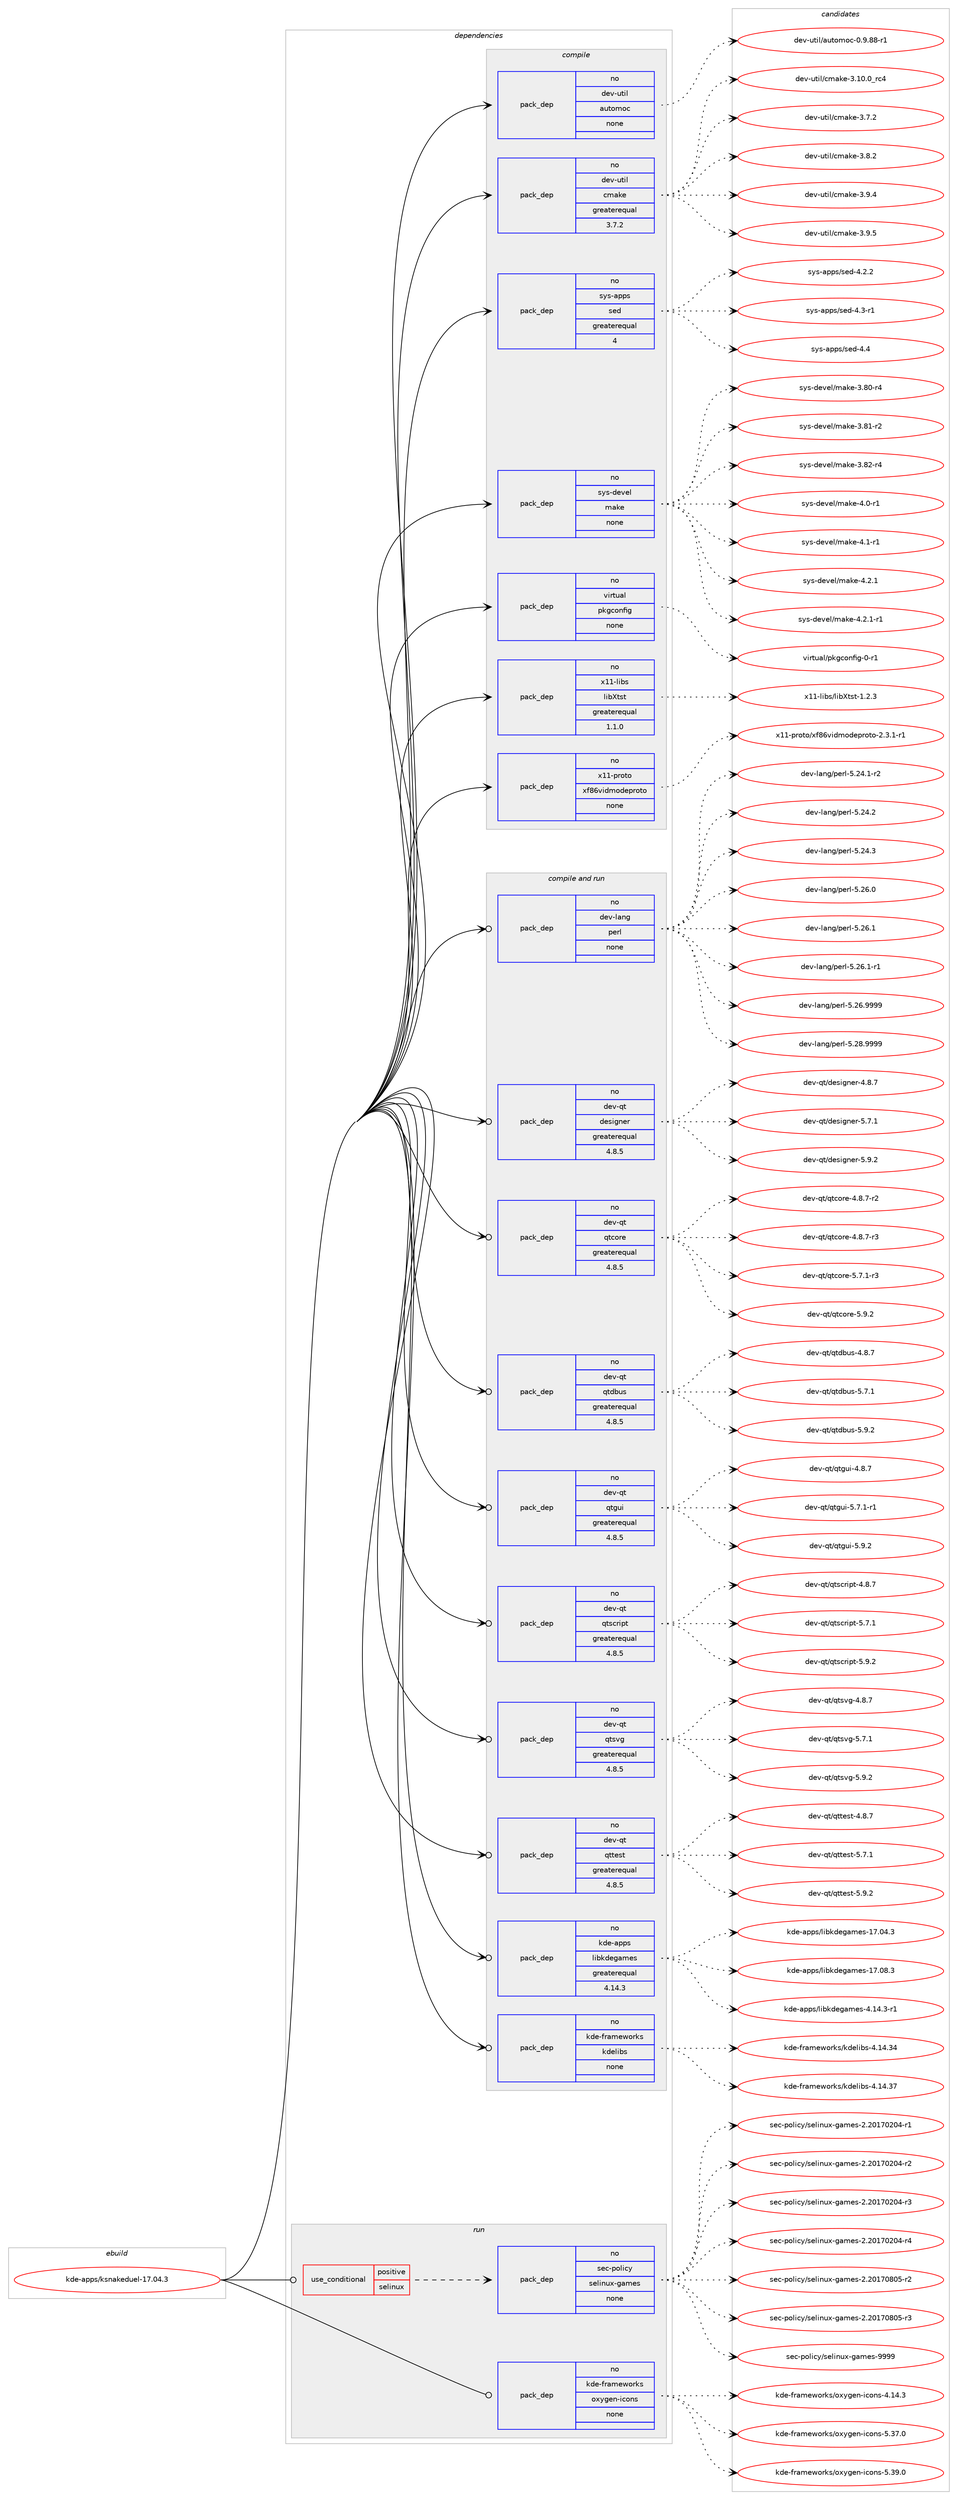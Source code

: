 digraph prolog {

# *************
# Graph options
# *************

newrank=true;
concentrate=true;
compound=true;
graph [rankdir=LR,fontname=Helvetica,fontsize=10,ranksep=1.5];#, ranksep=2.5, nodesep=0.2];
edge  [arrowhead=vee];
node  [fontname=Helvetica,fontsize=10];

# **********
# The ebuild
# **********

subgraph cluster_leftcol {
color=gray;
rank=same;
label=<<i>ebuild</i>>;
id [label="kde-apps/ksnakeduel-17.04.3", color=red, width=4, href="../kde-apps/ksnakeduel-17.04.3.svg"];
}

# ****************
# The dependencies
# ****************

subgraph cluster_midcol {
color=gray;
label=<<i>dependencies</i>>;
subgraph cluster_compile {
fillcolor="#eeeeee";
style=filled;
label=<<i>compile</i>>;
subgraph pack236286 {
dependency324404 [label=<<TABLE BORDER="0" CELLBORDER="1" CELLSPACING="0" CELLPADDING="4" WIDTH="220"><TR><TD ROWSPAN="6" CELLPADDING="30">pack_dep</TD></TR><TR><TD WIDTH="110">no</TD></TR><TR><TD>dev-util</TD></TR><TR><TD>automoc</TD></TR><TR><TD>none</TD></TR><TR><TD></TD></TR></TABLE>>, shape=none, color=blue];
}
id:e -> dependency324404:w [weight=20,style="solid",arrowhead="vee"];
subgraph pack236287 {
dependency324405 [label=<<TABLE BORDER="0" CELLBORDER="1" CELLSPACING="0" CELLPADDING="4" WIDTH="220"><TR><TD ROWSPAN="6" CELLPADDING="30">pack_dep</TD></TR><TR><TD WIDTH="110">no</TD></TR><TR><TD>dev-util</TD></TR><TR><TD>cmake</TD></TR><TR><TD>greaterequal</TD></TR><TR><TD>3.7.2</TD></TR></TABLE>>, shape=none, color=blue];
}
id:e -> dependency324405:w [weight=20,style="solid",arrowhead="vee"];
subgraph pack236288 {
dependency324406 [label=<<TABLE BORDER="0" CELLBORDER="1" CELLSPACING="0" CELLPADDING="4" WIDTH="220"><TR><TD ROWSPAN="6" CELLPADDING="30">pack_dep</TD></TR><TR><TD WIDTH="110">no</TD></TR><TR><TD>sys-apps</TD></TR><TR><TD>sed</TD></TR><TR><TD>greaterequal</TD></TR><TR><TD>4</TD></TR></TABLE>>, shape=none, color=blue];
}
id:e -> dependency324406:w [weight=20,style="solid",arrowhead="vee"];
subgraph pack236289 {
dependency324407 [label=<<TABLE BORDER="0" CELLBORDER="1" CELLSPACING="0" CELLPADDING="4" WIDTH="220"><TR><TD ROWSPAN="6" CELLPADDING="30">pack_dep</TD></TR><TR><TD WIDTH="110">no</TD></TR><TR><TD>sys-devel</TD></TR><TR><TD>make</TD></TR><TR><TD>none</TD></TR><TR><TD></TD></TR></TABLE>>, shape=none, color=blue];
}
id:e -> dependency324407:w [weight=20,style="solid",arrowhead="vee"];
subgraph pack236290 {
dependency324408 [label=<<TABLE BORDER="0" CELLBORDER="1" CELLSPACING="0" CELLPADDING="4" WIDTH="220"><TR><TD ROWSPAN="6" CELLPADDING="30">pack_dep</TD></TR><TR><TD WIDTH="110">no</TD></TR><TR><TD>virtual</TD></TR><TR><TD>pkgconfig</TD></TR><TR><TD>none</TD></TR><TR><TD></TD></TR></TABLE>>, shape=none, color=blue];
}
id:e -> dependency324408:w [weight=20,style="solid",arrowhead="vee"];
subgraph pack236291 {
dependency324409 [label=<<TABLE BORDER="0" CELLBORDER="1" CELLSPACING="0" CELLPADDING="4" WIDTH="220"><TR><TD ROWSPAN="6" CELLPADDING="30">pack_dep</TD></TR><TR><TD WIDTH="110">no</TD></TR><TR><TD>x11-libs</TD></TR><TR><TD>libXtst</TD></TR><TR><TD>greaterequal</TD></TR><TR><TD>1.1.0</TD></TR></TABLE>>, shape=none, color=blue];
}
id:e -> dependency324409:w [weight=20,style="solid",arrowhead="vee"];
subgraph pack236292 {
dependency324410 [label=<<TABLE BORDER="0" CELLBORDER="1" CELLSPACING="0" CELLPADDING="4" WIDTH="220"><TR><TD ROWSPAN="6" CELLPADDING="30">pack_dep</TD></TR><TR><TD WIDTH="110">no</TD></TR><TR><TD>x11-proto</TD></TR><TR><TD>xf86vidmodeproto</TD></TR><TR><TD>none</TD></TR><TR><TD></TD></TR></TABLE>>, shape=none, color=blue];
}
id:e -> dependency324410:w [weight=20,style="solid",arrowhead="vee"];
}
subgraph cluster_compileandrun {
fillcolor="#eeeeee";
style=filled;
label=<<i>compile and run</i>>;
subgraph pack236293 {
dependency324411 [label=<<TABLE BORDER="0" CELLBORDER="1" CELLSPACING="0" CELLPADDING="4" WIDTH="220"><TR><TD ROWSPAN="6" CELLPADDING="30">pack_dep</TD></TR><TR><TD WIDTH="110">no</TD></TR><TR><TD>dev-lang</TD></TR><TR><TD>perl</TD></TR><TR><TD>none</TD></TR><TR><TD></TD></TR></TABLE>>, shape=none, color=blue];
}
id:e -> dependency324411:w [weight=20,style="solid",arrowhead="odotvee"];
subgraph pack236294 {
dependency324412 [label=<<TABLE BORDER="0" CELLBORDER="1" CELLSPACING="0" CELLPADDING="4" WIDTH="220"><TR><TD ROWSPAN="6" CELLPADDING="30">pack_dep</TD></TR><TR><TD WIDTH="110">no</TD></TR><TR><TD>dev-qt</TD></TR><TR><TD>designer</TD></TR><TR><TD>greaterequal</TD></TR><TR><TD>4.8.5</TD></TR></TABLE>>, shape=none, color=blue];
}
id:e -> dependency324412:w [weight=20,style="solid",arrowhead="odotvee"];
subgraph pack236295 {
dependency324413 [label=<<TABLE BORDER="0" CELLBORDER="1" CELLSPACING="0" CELLPADDING="4" WIDTH="220"><TR><TD ROWSPAN="6" CELLPADDING="30">pack_dep</TD></TR><TR><TD WIDTH="110">no</TD></TR><TR><TD>dev-qt</TD></TR><TR><TD>qtcore</TD></TR><TR><TD>greaterequal</TD></TR><TR><TD>4.8.5</TD></TR></TABLE>>, shape=none, color=blue];
}
id:e -> dependency324413:w [weight=20,style="solid",arrowhead="odotvee"];
subgraph pack236296 {
dependency324414 [label=<<TABLE BORDER="0" CELLBORDER="1" CELLSPACING="0" CELLPADDING="4" WIDTH="220"><TR><TD ROWSPAN="6" CELLPADDING="30">pack_dep</TD></TR><TR><TD WIDTH="110">no</TD></TR><TR><TD>dev-qt</TD></TR><TR><TD>qtdbus</TD></TR><TR><TD>greaterequal</TD></TR><TR><TD>4.8.5</TD></TR></TABLE>>, shape=none, color=blue];
}
id:e -> dependency324414:w [weight=20,style="solid",arrowhead="odotvee"];
subgraph pack236297 {
dependency324415 [label=<<TABLE BORDER="0" CELLBORDER="1" CELLSPACING="0" CELLPADDING="4" WIDTH="220"><TR><TD ROWSPAN="6" CELLPADDING="30">pack_dep</TD></TR><TR><TD WIDTH="110">no</TD></TR><TR><TD>dev-qt</TD></TR><TR><TD>qtgui</TD></TR><TR><TD>greaterequal</TD></TR><TR><TD>4.8.5</TD></TR></TABLE>>, shape=none, color=blue];
}
id:e -> dependency324415:w [weight=20,style="solid",arrowhead="odotvee"];
subgraph pack236298 {
dependency324416 [label=<<TABLE BORDER="0" CELLBORDER="1" CELLSPACING="0" CELLPADDING="4" WIDTH="220"><TR><TD ROWSPAN="6" CELLPADDING="30">pack_dep</TD></TR><TR><TD WIDTH="110">no</TD></TR><TR><TD>dev-qt</TD></TR><TR><TD>qtscript</TD></TR><TR><TD>greaterequal</TD></TR><TR><TD>4.8.5</TD></TR></TABLE>>, shape=none, color=blue];
}
id:e -> dependency324416:w [weight=20,style="solid",arrowhead="odotvee"];
subgraph pack236299 {
dependency324417 [label=<<TABLE BORDER="0" CELLBORDER="1" CELLSPACING="0" CELLPADDING="4" WIDTH="220"><TR><TD ROWSPAN="6" CELLPADDING="30">pack_dep</TD></TR><TR><TD WIDTH="110">no</TD></TR><TR><TD>dev-qt</TD></TR><TR><TD>qtsvg</TD></TR><TR><TD>greaterequal</TD></TR><TR><TD>4.8.5</TD></TR></TABLE>>, shape=none, color=blue];
}
id:e -> dependency324417:w [weight=20,style="solid",arrowhead="odotvee"];
subgraph pack236300 {
dependency324418 [label=<<TABLE BORDER="0" CELLBORDER="1" CELLSPACING="0" CELLPADDING="4" WIDTH="220"><TR><TD ROWSPAN="6" CELLPADDING="30">pack_dep</TD></TR><TR><TD WIDTH="110">no</TD></TR><TR><TD>dev-qt</TD></TR><TR><TD>qttest</TD></TR><TR><TD>greaterequal</TD></TR><TR><TD>4.8.5</TD></TR></TABLE>>, shape=none, color=blue];
}
id:e -> dependency324418:w [weight=20,style="solid",arrowhead="odotvee"];
subgraph pack236301 {
dependency324419 [label=<<TABLE BORDER="0" CELLBORDER="1" CELLSPACING="0" CELLPADDING="4" WIDTH="220"><TR><TD ROWSPAN="6" CELLPADDING="30">pack_dep</TD></TR><TR><TD WIDTH="110">no</TD></TR><TR><TD>kde-apps</TD></TR><TR><TD>libkdegames</TD></TR><TR><TD>greaterequal</TD></TR><TR><TD>4.14.3</TD></TR></TABLE>>, shape=none, color=blue];
}
id:e -> dependency324419:w [weight=20,style="solid",arrowhead="odotvee"];
subgraph pack236302 {
dependency324420 [label=<<TABLE BORDER="0" CELLBORDER="1" CELLSPACING="0" CELLPADDING="4" WIDTH="220"><TR><TD ROWSPAN="6" CELLPADDING="30">pack_dep</TD></TR><TR><TD WIDTH="110">no</TD></TR><TR><TD>kde-frameworks</TD></TR><TR><TD>kdelibs</TD></TR><TR><TD>none</TD></TR><TR><TD></TD></TR></TABLE>>, shape=none, color=blue];
}
id:e -> dependency324420:w [weight=20,style="solid",arrowhead="odotvee"];
}
subgraph cluster_run {
fillcolor="#eeeeee";
style=filled;
label=<<i>run</i>>;
subgraph cond83124 {
dependency324421 [label=<<TABLE BORDER="0" CELLBORDER="1" CELLSPACING="0" CELLPADDING="4"><TR><TD ROWSPAN="3" CELLPADDING="10">use_conditional</TD></TR><TR><TD>positive</TD></TR><TR><TD>selinux</TD></TR></TABLE>>, shape=none, color=red];
subgraph pack236303 {
dependency324422 [label=<<TABLE BORDER="0" CELLBORDER="1" CELLSPACING="0" CELLPADDING="4" WIDTH="220"><TR><TD ROWSPAN="6" CELLPADDING="30">pack_dep</TD></TR><TR><TD WIDTH="110">no</TD></TR><TR><TD>sec-policy</TD></TR><TR><TD>selinux-games</TD></TR><TR><TD>none</TD></TR><TR><TD></TD></TR></TABLE>>, shape=none, color=blue];
}
dependency324421:e -> dependency324422:w [weight=20,style="dashed",arrowhead="vee"];
}
id:e -> dependency324421:w [weight=20,style="solid",arrowhead="odot"];
subgraph pack236304 {
dependency324423 [label=<<TABLE BORDER="0" CELLBORDER="1" CELLSPACING="0" CELLPADDING="4" WIDTH="220"><TR><TD ROWSPAN="6" CELLPADDING="30">pack_dep</TD></TR><TR><TD WIDTH="110">no</TD></TR><TR><TD>kde-frameworks</TD></TR><TR><TD>oxygen-icons</TD></TR><TR><TD>none</TD></TR><TR><TD></TD></TR></TABLE>>, shape=none, color=blue];
}
id:e -> dependency324423:w [weight=20,style="solid",arrowhead="odot"];
}
}

# **************
# The candidates
# **************

subgraph cluster_choices {
rank=same;
color=gray;
label=<<i>candidates</i>>;

subgraph choice236286 {
color=black;
nodesep=1;
choice10010111845117116105108479711711611110911199454846574656564511449 [label="dev-util/automoc-0.9.88-r1", color=red, width=4,href="../dev-util/automoc-0.9.88-r1.svg"];
dependency324404:e -> choice10010111845117116105108479711711611110911199454846574656564511449:w [style=dotted,weight="100"];
}
subgraph choice236287 {
color=black;
nodesep=1;
choice1001011184511711610510847991099710710145514649484648951149952 [label="dev-util/cmake-3.10.0_rc4", color=red, width=4,href="../dev-util/cmake-3.10.0_rc4.svg"];
choice10010111845117116105108479910997107101455146554650 [label="dev-util/cmake-3.7.2", color=red, width=4,href="../dev-util/cmake-3.7.2.svg"];
choice10010111845117116105108479910997107101455146564650 [label="dev-util/cmake-3.8.2", color=red, width=4,href="../dev-util/cmake-3.8.2.svg"];
choice10010111845117116105108479910997107101455146574652 [label="dev-util/cmake-3.9.4", color=red, width=4,href="../dev-util/cmake-3.9.4.svg"];
choice10010111845117116105108479910997107101455146574653 [label="dev-util/cmake-3.9.5", color=red, width=4,href="../dev-util/cmake-3.9.5.svg"];
dependency324405:e -> choice1001011184511711610510847991099710710145514649484648951149952:w [style=dotted,weight="100"];
dependency324405:e -> choice10010111845117116105108479910997107101455146554650:w [style=dotted,weight="100"];
dependency324405:e -> choice10010111845117116105108479910997107101455146564650:w [style=dotted,weight="100"];
dependency324405:e -> choice10010111845117116105108479910997107101455146574652:w [style=dotted,weight="100"];
dependency324405:e -> choice10010111845117116105108479910997107101455146574653:w [style=dotted,weight="100"];
}
subgraph choice236288 {
color=black;
nodesep=1;
choice115121115459711211211547115101100455246504650 [label="sys-apps/sed-4.2.2", color=red, width=4,href="../sys-apps/sed-4.2.2.svg"];
choice115121115459711211211547115101100455246514511449 [label="sys-apps/sed-4.3-r1", color=red, width=4,href="../sys-apps/sed-4.3-r1.svg"];
choice11512111545971121121154711510110045524652 [label="sys-apps/sed-4.4", color=red, width=4,href="../sys-apps/sed-4.4.svg"];
dependency324406:e -> choice115121115459711211211547115101100455246504650:w [style=dotted,weight="100"];
dependency324406:e -> choice115121115459711211211547115101100455246514511449:w [style=dotted,weight="100"];
dependency324406:e -> choice11512111545971121121154711510110045524652:w [style=dotted,weight="100"];
}
subgraph choice236289 {
color=black;
nodesep=1;
choice11512111545100101118101108471099710710145514656484511452 [label="sys-devel/make-3.80-r4", color=red, width=4,href="../sys-devel/make-3.80-r4.svg"];
choice11512111545100101118101108471099710710145514656494511450 [label="sys-devel/make-3.81-r2", color=red, width=4,href="../sys-devel/make-3.81-r2.svg"];
choice11512111545100101118101108471099710710145514656504511452 [label="sys-devel/make-3.82-r4", color=red, width=4,href="../sys-devel/make-3.82-r4.svg"];
choice115121115451001011181011084710997107101455246484511449 [label="sys-devel/make-4.0-r1", color=red, width=4,href="../sys-devel/make-4.0-r1.svg"];
choice115121115451001011181011084710997107101455246494511449 [label="sys-devel/make-4.1-r1", color=red, width=4,href="../sys-devel/make-4.1-r1.svg"];
choice115121115451001011181011084710997107101455246504649 [label="sys-devel/make-4.2.1", color=red, width=4,href="../sys-devel/make-4.2.1.svg"];
choice1151211154510010111810110847109971071014552465046494511449 [label="sys-devel/make-4.2.1-r1", color=red, width=4,href="../sys-devel/make-4.2.1-r1.svg"];
dependency324407:e -> choice11512111545100101118101108471099710710145514656484511452:w [style=dotted,weight="100"];
dependency324407:e -> choice11512111545100101118101108471099710710145514656494511450:w [style=dotted,weight="100"];
dependency324407:e -> choice11512111545100101118101108471099710710145514656504511452:w [style=dotted,weight="100"];
dependency324407:e -> choice115121115451001011181011084710997107101455246484511449:w [style=dotted,weight="100"];
dependency324407:e -> choice115121115451001011181011084710997107101455246494511449:w [style=dotted,weight="100"];
dependency324407:e -> choice115121115451001011181011084710997107101455246504649:w [style=dotted,weight="100"];
dependency324407:e -> choice1151211154510010111810110847109971071014552465046494511449:w [style=dotted,weight="100"];
}
subgraph choice236290 {
color=black;
nodesep=1;
choice11810511411611797108471121071039911111010210510345484511449 [label="virtual/pkgconfig-0-r1", color=red, width=4,href="../virtual/pkgconfig-0-r1.svg"];
dependency324408:e -> choice11810511411611797108471121071039911111010210510345484511449:w [style=dotted,weight="100"];
}
subgraph choice236291 {
color=black;
nodesep=1;
choice12049494510810598115471081059888116115116454946504651 [label="x11-libs/libXtst-1.2.3", color=red, width=4,href="../x11-libs/libXtst-1.2.3.svg"];
dependency324409:e -> choice12049494510810598115471081059888116115116454946504651:w [style=dotted,weight="100"];
}
subgraph choice236292 {
color=black;
nodesep=1;
choice1204949451121141111161114712010256541181051001091111001011121141111161114550465146494511449 [label="x11-proto/xf86vidmodeproto-2.3.1-r1", color=red, width=4,href="../x11-proto/xf86vidmodeproto-2.3.1-r1.svg"];
dependency324410:e -> choice1204949451121141111161114712010256541181051001091111001011121141111161114550465146494511449:w [style=dotted,weight="100"];
}
subgraph choice236293 {
color=black;
nodesep=1;
choice100101118451089711010347112101114108455346505246494511450 [label="dev-lang/perl-5.24.1-r2", color=red, width=4,href="../dev-lang/perl-5.24.1-r2.svg"];
choice10010111845108971101034711210111410845534650524650 [label="dev-lang/perl-5.24.2", color=red, width=4,href="../dev-lang/perl-5.24.2.svg"];
choice10010111845108971101034711210111410845534650524651 [label="dev-lang/perl-5.24.3", color=red, width=4,href="../dev-lang/perl-5.24.3.svg"];
choice10010111845108971101034711210111410845534650544648 [label="dev-lang/perl-5.26.0", color=red, width=4,href="../dev-lang/perl-5.26.0.svg"];
choice10010111845108971101034711210111410845534650544649 [label="dev-lang/perl-5.26.1", color=red, width=4,href="../dev-lang/perl-5.26.1.svg"];
choice100101118451089711010347112101114108455346505446494511449 [label="dev-lang/perl-5.26.1-r1", color=red, width=4,href="../dev-lang/perl-5.26.1-r1.svg"];
choice10010111845108971101034711210111410845534650544657575757 [label="dev-lang/perl-5.26.9999", color=red, width=4,href="../dev-lang/perl-5.26.9999.svg"];
choice10010111845108971101034711210111410845534650564657575757 [label="dev-lang/perl-5.28.9999", color=red, width=4,href="../dev-lang/perl-5.28.9999.svg"];
dependency324411:e -> choice100101118451089711010347112101114108455346505246494511450:w [style=dotted,weight="100"];
dependency324411:e -> choice10010111845108971101034711210111410845534650524650:w [style=dotted,weight="100"];
dependency324411:e -> choice10010111845108971101034711210111410845534650524651:w [style=dotted,weight="100"];
dependency324411:e -> choice10010111845108971101034711210111410845534650544648:w [style=dotted,weight="100"];
dependency324411:e -> choice10010111845108971101034711210111410845534650544649:w [style=dotted,weight="100"];
dependency324411:e -> choice100101118451089711010347112101114108455346505446494511449:w [style=dotted,weight="100"];
dependency324411:e -> choice10010111845108971101034711210111410845534650544657575757:w [style=dotted,weight="100"];
dependency324411:e -> choice10010111845108971101034711210111410845534650564657575757:w [style=dotted,weight="100"];
}
subgraph choice236294 {
color=black;
nodesep=1;
choice1001011184511311647100101115105103110101114455246564655 [label="dev-qt/designer-4.8.7", color=red, width=4,href="../dev-qt/designer-4.8.7.svg"];
choice1001011184511311647100101115105103110101114455346554649 [label="dev-qt/designer-5.7.1", color=red, width=4,href="../dev-qt/designer-5.7.1.svg"];
choice1001011184511311647100101115105103110101114455346574650 [label="dev-qt/designer-5.9.2", color=red, width=4,href="../dev-qt/designer-5.9.2.svg"];
dependency324412:e -> choice1001011184511311647100101115105103110101114455246564655:w [style=dotted,weight="100"];
dependency324412:e -> choice1001011184511311647100101115105103110101114455346554649:w [style=dotted,weight="100"];
dependency324412:e -> choice1001011184511311647100101115105103110101114455346574650:w [style=dotted,weight="100"];
}
subgraph choice236295 {
color=black;
nodesep=1;
choice1001011184511311647113116991111141014552465646554511450 [label="dev-qt/qtcore-4.8.7-r2", color=red, width=4,href="../dev-qt/qtcore-4.8.7-r2.svg"];
choice1001011184511311647113116991111141014552465646554511451 [label="dev-qt/qtcore-4.8.7-r3", color=red, width=4,href="../dev-qt/qtcore-4.8.7-r3.svg"];
choice1001011184511311647113116991111141014553465546494511451 [label="dev-qt/qtcore-5.7.1-r3", color=red, width=4,href="../dev-qt/qtcore-5.7.1-r3.svg"];
choice100101118451131164711311699111114101455346574650 [label="dev-qt/qtcore-5.9.2", color=red, width=4,href="../dev-qt/qtcore-5.9.2.svg"];
dependency324413:e -> choice1001011184511311647113116991111141014552465646554511450:w [style=dotted,weight="100"];
dependency324413:e -> choice1001011184511311647113116991111141014552465646554511451:w [style=dotted,weight="100"];
dependency324413:e -> choice1001011184511311647113116991111141014553465546494511451:w [style=dotted,weight="100"];
dependency324413:e -> choice100101118451131164711311699111114101455346574650:w [style=dotted,weight="100"];
}
subgraph choice236296 {
color=black;
nodesep=1;
choice100101118451131164711311610098117115455246564655 [label="dev-qt/qtdbus-4.8.7", color=red, width=4,href="../dev-qt/qtdbus-4.8.7.svg"];
choice100101118451131164711311610098117115455346554649 [label="dev-qt/qtdbus-5.7.1", color=red, width=4,href="../dev-qt/qtdbus-5.7.1.svg"];
choice100101118451131164711311610098117115455346574650 [label="dev-qt/qtdbus-5.9.2", color=red, width=4,href="../dev-qt/qtdbus-5.9.2.svg"];
dependency324414:e -> choice100101118451131164711311610098117115455246564655:w [style=dotted,weight="100"];
dependency324414:e -> choice100101118451131164711311610098117115455346554649:w [style=dotted,weight="100"];
dependency324414:e -> choice100101118451131164711311610098117115455346574650:w [style=dotted,weight="100"];
}
subgraph choice236297 {
color=black;
nodesep=1;
choice1001011184511311647113116103117105455246564655 [label="dev-qt/qtgui-4.8.7", color=red, width=4,href="../dev-qt/qtgui-4.8.7.svg"];
choice10010111845113116471131161031171054553465546494511449 [label="dev-qt/qtgui-5.7.1-r1", color=red, width=4,href="../dev-qt/qtgui-5.7.1-r1.svg"];
choice1001011184511311647113116103117105455346574650 [label="dev-qt/qtgui-5.9.2", color=red, width=4,href="../dev-qt/qtgui-5.9.2.svg"];
dependency324415:e -> choice1001011184511311647113116103117105455246564655:w [style=dotted,weight="100"];
dependency324415:e -> choice10010111845113116471131161031171054553465546494511449:w [style=dotted,weight="100"];
dependency324415:e -> choice1001011184511311647113116103117105455346574650:w [style=dotted,weight="100"];
}
subgraph choice236298 {
color=black;
nodesep=1;
choice100101118451131164711311611599114105112116455246564655 [label="dev-qt/qtscript-4.8.7", color=red, width=4,href="../dev-qt/qtscript-4.8.7.svg"];
choice100101118451131164711311611599114105112116455346554649 [label="dev-qt/qtscript-5.7.1", color=red, width=4,href="../dev-qt/qtscript-5.7.1.svg"];
choice100101118451131164711311611599114105112116455346574650 [label="dev-qt/qtscript-5.9.2", color=red, width=4,href="../dev-qt/qtscript-5.9.2.svg"];
dependency324416:e -> choice100101118451131164711311611599114105112116455246564655:w [style=dotted,weight="100"];
dependency324416:e -> choice100101118451131164711311611599114105112116455346554649:w [style=dotted,weight="100"];
dependency324416:e -> choice100101118451131164711311611599114105112116455346574650:w [style=dotted,weight="100"];
}
subgraph choice236299 {
color=black;
nodesep=1;
choice1001011184511311647113116115118103455246564655 [label="dev-qt/qtsvg-4.8.7", color=red, width=4,href="../dev-qt/qtsvg-4.8.7.svg"];
choice1001011184511311647113116115118103455346554649 [label="dev-qt/qtsvg-5.7.1", color=red, width=4,href="../dev-qt/qtsvg-5.7.1.svg"];
choice1001011184511311647113116115118103455346574650 [label="dev-qt/qtsvg-5.9.2", color=red, width=4,href="../dev-qt/qtsvg-5.9.2.svg"];
dependency324417:e -> choice1001011184511311647113116115118103455246564655:w [style=dotted,weight="100"];
dependency324417:e -> choice1001011184511311647113116115118103455346554649:w [style=dotted,weight="100"];
dependency324417:e -> choice1001011184511311647113116115118103455346574650:w [style=dotted,weight="100"];
}
subgraph choice236300 {
color=black;
nodesep=1;
choice1001011184511311647113116116101115116455246564655 [label="dev-qt/qttest-4.8.7", color=red, width=4,href="../dev-qt/qttest-4.8.7.svg"];
choice1001011184511311647113116116101115116455346554649 [label="dev-qt/qttest-5.7.1", color=red, width=4,href="../dev-qt/qttest-5.7.1.svg"];
choice1001011184511311647113116116101115116455346574650 [label="dev-qt/qttest-5.9.2", color=red, width=4,href="../dev-qt/qttest-5.9.2.svg"];
dependency324418:e -> choice1001011184511311647113116116101115116455246564655:w [style=dotted,weight="100"];
dependency324418:e -> choice1001011184511311647113116116101115116455346554649:w [style=dotted,weight="100"];
dependency324418:e -> choice1001011184511311647113116116101115116455346574650:w [style=dotted,weight="100"];
}
subgraph choice236301 {
color=black;
nodesep=1;
choice10710010145971121121154710810598107100101103971091011154549554648524651 [label="kde-apps/libkdegames-17.04.3", color=red, width=4,href="../kde-apps/libkdegames-17.04.3.svg"];
choice10710010145971121121154710810598107100101103971091011154549554648564651 [label="kde-apps/libkdegames-17.08.3", color=red, width=4,href="../kde-apps/libkdegames-17.08.3.svg"];
choice1071001014597112112115471081059810710010110397109101115455246495246514511449 [label="kde-apps/libkdegames-4.14.3-r1", color=red, width=4,href="../kde-apps/libkdegames-4.14.3-r1.svg"];
dependency324419:e -> choice10710010145971121121154710810598107100101103971091011154549554648524651:w [style=dotted,weight="100"];
dependency324419:e -> choice10710010145971121121154710810598107100101103971091011154549554648564651:w [style=dotted,weight="100"];
dependency324419:e -> choice1071001014597112112115471081059810710010110397109101115455246495246514511449:w [style=dotted,weight="100"];
}
subgraph choice236302 {
color=black;
nodesep=1;
choice107100101451021149710910111911111410711547107100101108105981154552464952465152 [label="kde-frameworks/kdelibs-4.14.34", color=red, width=4,href="../kde-frameworks/kdelibs-4.14.34.svg"];
choice107100101451021149710910111911111410711547107100101108105981154552464952465155 [label="kde-frameworks/kdelibs-4.14.37", color=red, width=4,href="../kde-frameworks/kdelibs-4.14.37.svg"];
dependency324420:e -> choice107100101451021149710910111911111410711547107100101108105981154552464952465152:w [style=dotted,weight="100"];
dependency324420:e -> choice107100101451021149710910111911111410711547107100101108105981154552464952465155:w [style=dotted,weight="100"];
}
subgraph choice236303 {
color=black;
nodesep=1;
choice11510199451121111081059912147115101108105110117120451039710910111545504650484955485048524511449 [label="sec-policy/selinux-games-2.20170204-r1", color=red, width=4,href="../sec-policy/selinux-games-2.20170204-r1.svg"];
choice11510199451121111081059912147115101108105110117120451039710910111545504650484955485048524511450 [label="sec-policy/selinux-games-2.20170204-r2", color=red, width=4,href="../sec-policy/selinux-games-2.20170204-r2.svg"];
choice11510199451121111081059912147115101108105110117120451039710910111545504650484955485048524511451 [label="sec-policy/selinux-games-2.20170204-r3", color=red, width=4,href="../sec-policy/selinux-games-2.20170204-r3.svg"];
choice11510199451121111081059912147115101108105110117120451039710910111545504650484955485048524511452 [label="sec-policy/selinux-games-2.20170204-r4", color=red, width=4,href="../sec-policy/selinux-games-2.20170204-r4.svg"];
choice11510199451121111081059912147115101108105110117120451039710910111545504650484955485648534511450 [label="sec-policy/selinux-games-2.20170805-r2", color=red, width=4,href="../sec-policy/selinux-games-2.20170805-r2.svg"];
choice11510199451121111081059912147115101108105110117120451039710910111545504650484955485648534511451 [label="sec-policy/selinux-games-2.20170805-r3", color=red, width=4,href="../sec-policy/selinux-games-2.20170805-r3.svg"];
choice1151019945112111108105991214711510110810511011712045103971091011154557575757 [label="sec-policy/selinux-games-9999", color=red, width=4,href="../sec-policy/selinux-games-9999.svg"];
dependency324422:e -> choice11510199451121111081059912147115101108105110117120451039710910111545504650484955485048524511449:w [style=dotted,weight="100"];
dependency324422:e -> choice11510199451121111081059912147115101108105110117120451039710910111545504650484955485048524511450:w [style=dotted,weight="100"];
dependency324422:e -> choice11510199451121111081059912147115101108105110117120451039710910111545504650484955485048524511451:w [style=dotted,weight="100"];
dependency324422:e -> choice11510199451121111081059912147115101108105110117120451039710910111545504650484955485048524511452:w [style=dotted,weight="100"];
dependency324422:e -> choice11510199451121111081059912147115101108105110117120451039710910111545504650484955485648534511450:w [style=dotted,weight="100"];
dependency324422:e -> choice11510199451121111081059912147115101108105110117120451039710910111545504650484955485648534511451:w [style=dotted,weight="100"];
dependency324422:e -> choice1151019945112111108105991214711510110810511011712045103971091011154557575757:w [style=dotted,weight="100"];
}
subgraph choice236304 {
color=black;
nodesep=1;
choice107100101451021149710910111911111410711547111120121103101110451059911111011545524649524651 [label="kde-frameworks/oxygen-icons-4.14.3", color=red, width=4,href="../kde-frameworks/oxygen-icons-4.14.3.svg"];
choice107100101451021149710910111911111410711547111120121103101110451059911111011545534651554648 [label="kde-frameworks/oxygen-icons-5.37.0", color=red, width=4,href="../kde-frameworks/oxygen-icons-5.37.0.svg"];
choice107100101451021149710910111911111410711547111120121103101110451059911111011545534651574648 [label="kde-frameworks/oxygen-icons-5.39.0", color=red, width=4,href="../kde-frameworks/oxygen-icons-5.39.0.svg"];
dependency324423:e -> choice107100101451021149710910111911111410711547111120121103101110451059911111011545524649524651:w [style=dotted,weight="100"];
dependency324423:e -> choice107100101451021149710910111911111410711547111120121103101110451059911111011545534651554648:w [style=dotted,weight="100"];
dependency324423:e -> choice107100101451021149710910111911111410711547111120121103101110451059911111011545534651574648:w [style=dotted,weight="100"];
}
}

}
